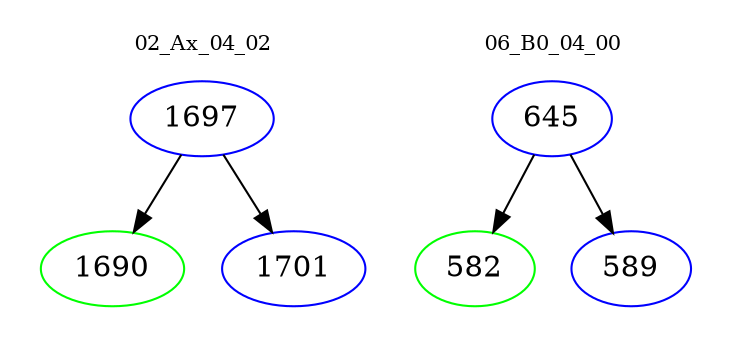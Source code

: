 digraph{
subgraph cluster_0 {
color = white
label = "02_Ax_04_02";
fontsize=10;
T0_1697 [label="1697", color="blue"]
T0_1697 -> T0_1690 [color="black"]
T0_1690 [label="1690", color="green"]
T0_1697 -> T0_1701 [color="black"]
T0_1701 [label="1701", color="blue"]
}
subgraph cluster_1 {
color = white
label = "06_B0_04_00";
fontsize=10;
T1_645 [label="645", color="blue"]
T1_645 -> T1_582 [color="black"]
T1_582 [label="582", color="green"]
T1_645 -> T1_589 [color="black"]
T1_589 [label="589", color="blue"]
}
}
